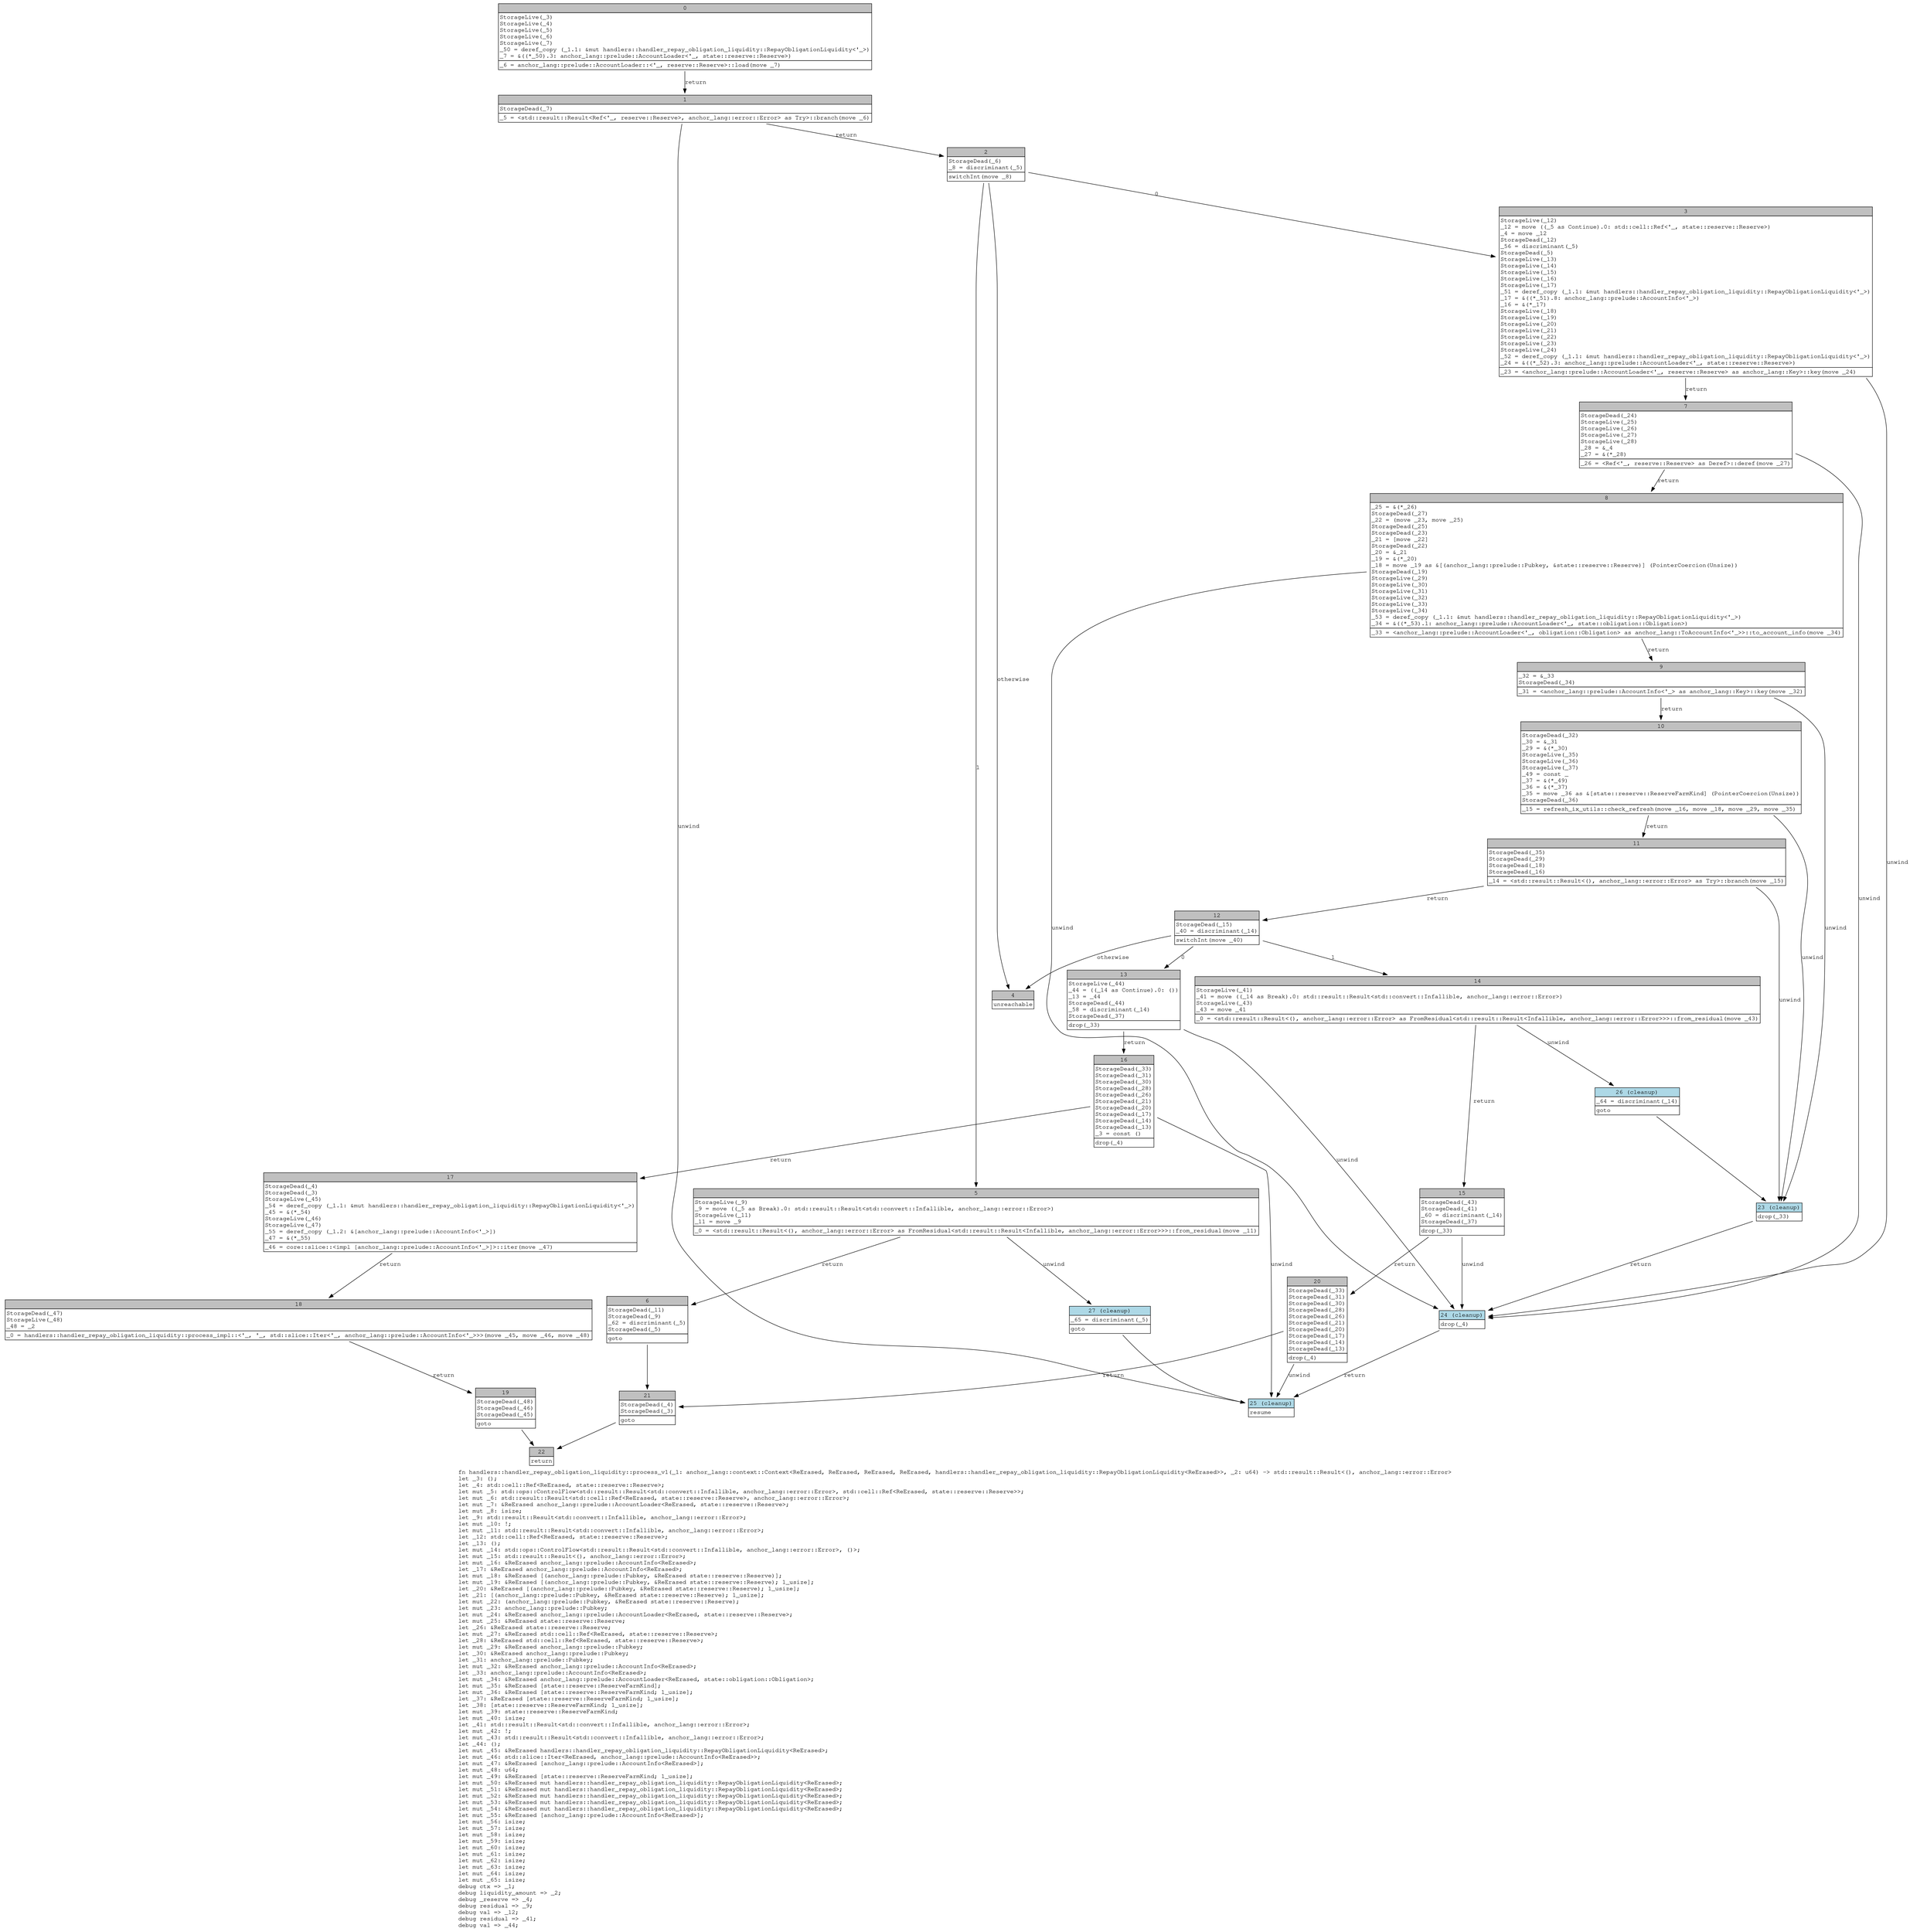 digraph Mir_0_608 {
    graph [fontname="Courier, monospace"];
    node [fontname="Courier, monospace"];
    edge [fontname="Courier, monospace"];
    label=<fn handlers::handler_repay_obligation_liquidity::process_v1(_1: anchor_lang::context::Context&lt;ReErased, ReErased, ReErased, ReErased, handlers::handler_repay_obligation_liquidity::RepayObligationLiquidity&lt;ReErased&gt;&gt;, _2: u64) -&gt; std::result::Result&lt;(), anchor_lang::error::Error&gt;<br align="left"/>let _3: ();<br align="left"/>let _4: std::cell::Ref&lt;ReErased, state::reserve::Reserve&gt;;<br align="left"/>let mut _5: std::ops::ControlFlow&lt;std::result::Result&lt;std::convert::Infallible, anchor_lang::error::Error&gt;, std::cell::Ref&lt;ReErased, state::reserve::Reserve&gt;&gt;;<br align="left"/>let mut _6: std::result::Result&lt;std::cell::Ref&lt;ReErased, state::reserve::Reserve&gt;, anchor_lang::error::Error&gt;;<br align="left"/>let mut _7: &amp;ReErased anchor_lang::prelude::AccountLoader&lt;ReErased, state::reserve::Reserve&gt;;<br align="left"/>let mut _8: isize;<br align="left"/>let _9: std::result::Result&lt;std::convert::Infallible, anchor_lang::error::Error&gt;;<br align="left"/>let mut _10: !;<br align="left"/>let mut _11: std::result::Result&lt;std::convert::Infallible, anchor_lang::error::Error&gt;;<br align="left"/>let _12: std::cell::Ref&lt;ReErased, state::reserve::Reserve&gt;;<br align="left"/>let _13: ();<br align="left"/>let mut _14: std::ops::ControlFlow&lt;std::result::Result&lt;std::convert::Infallible, anchor_lang::error::Error&gt;, ()&gt;;<br align="left"/>let mut _15: std::result::Result&lt;(), anchor_lang::error::Error&gt;;<br align="left"/>let mut _16: &amp;ReErased anchor_lang::prelude::AccountInfo&lt;ReErased&gt;;<br align="left"/>let _17: &amp;ReErased anchor_lang::prelude::AccountInfo&lt;ReErased&gt;;<br align="left"/>let mut _18: &amp;ReErased [(anchor_lang::prelude::Pubkey, &amp;ReErased state::reserve::Reserve)];<br align="left"/>let mut _19: &amp;ReErased [(anchor_lang::prelude::Pubkey, &amp;ReErased state::reserve::Reserve); 1_usize];<br align="left"/>let _20: &amp;ReErased [(anchor_lang::prelude::Pubkey, &amp;ReErased state::reserve::Reserve); 1_usize];<br align="left"/>let _21: [(anchor_lang::prelude::Pubkey, &amp;ReErased state::reserve::Reserve); 1_usize];<br align="left"/>let mut _22: (anchor_lang::prelude::Pubkey, &amp;ReErased state::reserve::Reserve);<br align="left"/>let mut _23: anchor_lang::prelude::Pubkey;<br align="left"/>let mut _24: &amp;ReErased anchor_lang::prelude::AccountLoader&lt;ReErased, state::reserve::Reserve&gt;;<br align="left"/>let mut _25: &amp;ReErased state::reserve::Reserve;<br align="left"/>let _26: &amp;ReErased state::reserve::Reserve;<br align="left"/>let mut _27: &amp;ReErased std::cell::Ref&lt;ReErased, state::reserve::Reserve&gt;;<br align="left"/>let _28: &amp;ReErased std::cell::Ref&lt;ReErased, state::reserve::Reserve&gt;;<br align="left"/>let mut _29: &amp;ReErased anchor_lang::prelude::Pubkey;<br align="left"/>let _30: &amp;ReErased anchor_lang::prelude::Pubkey;<br align="left"/>let _31: anchor_lang::prelude::Pubkey;<br align="left"/>let mut _32: &amp;ReErased anchor_lang::prelude::AccountInfo&lt;ReErased&gt;;<br align="left"/>let _33: anchor_lang::prelude::AccountInfo&lt;ReErased&gt;;<br align="left"/>let mut _34: &amp;ReErased anchor_lang::prelude::AccountLoader&lt;ReErased, state::obligation::Obligation&gt;;<br align="left"/>let mut _35: &amp;ReErased [state::reserve::ReserveFarmKind];<br align="left"/>let mut _36: &amp;ReErased [state::reserve::ReserveFarmKind; 1_usize];<br align="left"/>let _37: &amp;ReErased [state::reserve::ReserveFarmKind; 1_usize];<br align="left"/>let _38: [state::reserve::ReserveFarmKind; 1_usize];<br align="left"/>let mut _39: state::reserve::ReserveFarmKind;<br align="left"/>let mut _40: isize;<br align="left"/>let _41: std::result::Result&lt;std::convert::Infallible, anchor_lang::error::Error&gt;;<br align="left"/>let mut _42: !;<br align="left"/>let mut _43: std::result::Result&lt;std::convert::Infallible, anchor_lang::error::Error&gt;;<br align="left"/>let _44: ();<br align="left"/>let mut _45: &amp;ReErased handlers::handler_repay_obligation_liquidity::RepayObligationLiquidity&lt;ReErased&gt;;<br align="left"/>let mut _46: std::slice::Iter&lt;ReErased, anchor_lang::prelude::AccountInfo&lt;ReErased&gt;&gt;;<br align="left"/>let mut _47: &amp;ReErased [anchor_lang::prelude::AccountInfo&lt;ReErased&gt;];<br align="left"/>let mut _48: u64;<br align="left"/>let mut _49: &amp;ReErased [state::reserve::ReserveFarmKind; 1_usize];<br align="left"/>let mut _50: &amp;ReErased mut handlers::handler_repay_obligation_liquidity::RepayObligationLiquidity&lt;ReErased&gt;;<br align="left"/>let mut _51: &amp;ReErased mut handlers::handler_repay_obligation_liquidity::RepayObligationLiquidity&lt;ReErased&gt;;<br align="left"/>let mut _52: &amp;ReErased mut handlers::handler_repay_obligation_liquidity::RepayObligationLiquidity&lt;ReErased&gt;;<br align="left"/>let mut _53: &amp;ReErased mut handlers::handler_repay_obligation_liquidity::RepayObligationLiquidity&lt;ReErased&gt;;<br align="left"/>let mut _54: &amp;ReErased mut handlers::handler_repay_obligation_liquidity::RepayObligationLiquidity&lt;ReErased&gt;;<br align="left"/>let mut _55: &amp;ReErased [anchor_lang::prelude::AccountInfo&lt;ReErased&gt;];<br align="left"/>let mut _56: isize;<br align="left"/>let mut _57: isize;<br align="left"/>let mut _58: isize;<br align="left"/>let mut _59: isize;<br align="left"/>let mut _60: isize;<br align="left"/>let mut _61: isize;<br align="left"/>let mut _62: isize;<br align="left"/>let mut _63: isize;<br align="left"/>let mut _64: isize;<br align="left"/>let mut _65: isize;<br align="left"/>debug ctx =&gt; _1;<br align="left"/>debug liquidity_amount =&gt; _2;<br align="left"/>debug _reserve =&gt; _4;<br align="left"/>debug residual =&gt; _9;<br align="left"/>debug val =&gt; _12;<br align="left"/>debug residual =&gt; _41;<br align="left"/>debug val =&gt; _44;<br align="left"/>>;
    bb0__0_608 [shape="none", label=<<table border="0" cellborder="1" cellspacing="0"><tr><td bgcolor="gray" align="center" colspan="1">0</td></tr><tr><td align="left" balign="left">StorageLive(_3)<br/>StorageLive(_4)<br/>StorageLive(_5)<br/>StorageLive(_6)<br/>StorageLive(_7)<br/>_50 = deref_copy (_1.1: &amp;mut handlers::handler_repay_obligation_liquidity::RepayObligationLiquidity&lt;'_&gt;)<br/>_7 = &amp;((*_50).3: anchor_lang::prelude::AccountLoader&lt;'_, state::reserve::Reserve&gt;)<br/></td></tr><tr><td align="left">_6 = anchor_lang::prelude::AccountLoader::&lt;'_, reserve::Reserve&gt;::load(move _7)</td></tr></table>>];
    bb1__0_608 [shape="none", label=<<table border="0" cellborder="1" cellspacing="0"><tr><td bgcolor="gray" align="center" colspan="1">1</td></tr><tr><td align="left" balign="left">StorageDead(_7)<br/></td></tr><tr><td align="left">_5 = &lt;std::result::Result&lt;Ref&lt;'_, reserve::Reserve&gt;, anchor_lang::error::Error&gt; as Try&gt;::branch(move _6)</td></tr></table>>];
    bb2__0_608 [shape="none", label=<<table border="0" cellborder="1" cellspacing="0"><tr><td bgcolor="gray" align="center" colspan="1">2</td></tr><tr><td align="left" balign="left">StorageDead(_6)<br/>_8 = discriminant(_5)<br/></td></tr><tr><td align="left">switchInt(move _8)</td></tr></table>>];
    bb3__0_608 [shape="none", label=<<table border="0" cellborder="1" cellspacing="0"><tr><td bgcolor="gray" align="center" colspan="1">3</td></tr><tr><td align="left" balign="left">StorageLive(_12)<br/>_12 = move ((_5 as Continue).0: std::cell::Ref&lt;'_, state::reserve::Reserve&gt;)<br/>_4 = move _12<br/>StorageDead(_12)<br/>_56 = discriminant(_5)<br/>StorageDead(_5)<br/>StorageLive(_13)<br/>StorageLive(_14)<br/>StorageLive(_15)<br/>StorageLive(_16)<br/>StorageLive(_17)<br/>_51 = deref_copy (_1.1: &amp;mut handlers::handler_repay_obligation_liquidity::RepayObligationLiquidity&lt;'_&gt;)<br/>_17 = &amp;((*_51).8: anchor_lang::prelude::AccountInfo&lt;'_&gt;)<br/>_16 = &amp;(*_17)<br/>StorageLive(_18)<br/>StorageLive(_19)<br/>StorageLive(_20)<br/>StorageLive(_21)<br/>StorageLive(_22)<br/>StorageLive(_23)<br/>StorageLive(_24)<br/>_52 = deref_copy (_1.1: &amp;mut handlers::handler_repay_obligation_liquidity::RepayObligationLiquidity&lt;'_&gt;)<br/>_24 = &amp;((*_52).3: anchor_lang::prelude::AccountLoader&lt;'_, state::reserve::Reserve&gt;)<br/></td></tr><tr><td align="left">_23 = &lt;anchor_lang::prelude::AccountLoader&lt;'_, reserve::Reserve&gt; as anchor_lang::Key&gt;::key(move _24)</td></tr></table>>];
    bb4__0_608 [shape="none", label=<<table border="0" cellborder="1" cellspacing="0"><tr><td bgcolor="gray" align="center" colspan="1">4</td></tr><tr><td align="left">unreachable</td></tr></table>>];
    bb5__0_608 [shape="none", label=<<table border="0" cellborder="1" cellspacing="0"><tr><td bgcolor="gray" align="center" colspan="1">5</td></tr><tr><td align="left" balign="left">StorageLive(_9)<br/>_9 = move ((_5 as Break).0: std::result::Result&lt;std::convert::Infallible, anchor_lang::error::Error&gt;)<br/>StorageLive(_11)<br/>_11 = move _9<br/></td></tr><tr><td align="left">_0 = &lt;std::result::Result&lt;(), anchor_lang::error::Error&gt; as FromResidual&lt;std::result::Result&lt;Infallible, anchor_lang::error::Error&gt;&gt;&gt;::from_residual(move _11)</td></tr></table>>];
    bb6__0_608 [shape="none", label=<<table border="0" cellborder="1" cellspacing="0"><tr><td bgcolor="gray" align="center" colspan="1">6</td></tr><tr><td align="left" balign="left">StorageDead(_11)<br/>StorageDead(_9)<br/>_62 = discriminant(_5)<br/>StorageDead(_5)<br/></td></tr><tr><td align="left">goto</td></tr></table>>];
    bb7__0_608 [shape="none", label=<<table border="0" cellborder="1" cellspacing="0"><tr><td bgcolor="gray" align="center" colspan="1">7</td></tr><tr><td align="left" balign="left">StorageDead(_24)<br/>StorageLive(_25)<br/>StorageLive(_26)<br/>StorageLive(_27)<br/>StorageLive(_28)<br/>_28 = &amp;_4<br/>_27 = &amp;(*_28)<br/></td></tr><tr><td align="left">_26 = &lt;Ref&lt;'_, reserve::Reserve&gt; as Deref&gt;::deref(move _27)</td></tr></table>>];
    bb8__0_608 [shape="none", label=<<table border="0" cellborder="1" cellspacing="0"><tr><td bgcolor="gray" align="center" colspan="1">8</td></tr><tr><td align="left" balign="left">_25 = &amp;(*_26)<br/>StorageDead(_27)<br/>_22 = (move _23, move _25)<br/>StorageDead(_25)<br/>StorageDead(_23)<br/>_21 = [move _22]<br/>StorageDead(_22)<br/>_20 = &amp;_21<br/>_19 = &amp;(*_20)<br/>_18 = move _19 as &amp;[(anchor_lang::prelude::Pubkey, &amp;state::reserve::Reserve)] (PointerCoercion(Unsize))<br/>StorageDead(_19)<br/>StorageLive(_29)<br/>StorageLive(_30)<br/>StorageLive(_31)<br/>StorageLive(_32)<br/>StorageLive(_33)<br/>StorageLive(_34)<br/>_53 = deref_copy (_1.1: &amp;mut handlers::handler_repay_obligation_liquidity::RepayObligationLiquidity&lt;'_&gt;)<br/>_34 = &amp;((*_53).1: anchor_lang::prelude::AccountLoader&lt;'_, state::obligation::Obligation&gt;)<br/></td></tr><tr><td align="left">_33 = &lt;anchor_lang::prelude::AccountLoader&lt;'_, obligation::Obligation&gt; as anchor_lang::ToAccountInfo&lt;'_&gt;&gt;::to_account_info(move _34)</td></tr></table>>];
    bb9__0_608 [shape="none", label=<<table border="0" cellborder="1" cellspacing="0"><tr><td bgcolor="gray" align="center" colspan="1">9</td></tr><tr><td align="left" balign="left">_32 = &amp;_33<br/>StorageDead(_34)<br/></td></tr><tr><td align="left">_31 = &lt;anchor_lang::prelude::AccountInfo&lt;'_&gt; as anchor_lang::Key&gt;::key(move _32)</td></tr></table>>];
    bb10__0_608 [shape="none", label=<<table border="0" cellborder="1" cellspacing="0"><tr><td bgcolor="gray" align="center" colspan="1">10</td></tr><tr><td align="left" balign="left">StorageDead(_32)<br/>_30 = &amp;_31<br/>_29 = &amp;(*_30)<br/>StorageLive(_35)<br/>StorageLive(_36)<br/>StorageLive(_37)<br/>_49 = const _<br/>_37 = &amp;(*_49)<br/>_36 = &amp;(*_37)<br/>_35 = move _36 as &amp;[state::reserve::ReserveFarmKind] (PointerCoercion(Unsize))<br/>StorageDead(_36)<br/></td></tr><tr><td align="left">_15 = refresh_ix_utils::check_refresh(move _16, move _18, move _29, move _35)</td></tr></table>>];
    bb11__0_608 [shape="none", label=<<table border="0" cellborder="1" cellspacing="0"><tr><td bgcolor="gray" align="center" colspan="1">11</td></tr><tr><td align="left" balign="left">StorageDead(_35)<br/>StorageDead(_29)<br/>StorageDead(_18)<br/>StorageDead(_16)<br/></td></tr><tr><td align="left">_14 = &lt;std::result::Result&lt;(), anchor_lang::error::Error&gt; as Try&gt;::branch(move _15)</td></tr></table>>];
    bb12__0_608 [shape="none", label=<<table border="0" cellborder="1" cellspacing="0"><tr><td bgcolor="gray" align="center" colspan="1">12</td></tr><tr><td align="left" balign="left">StorageDead(_15)<br/>_40 = discriminant(_14)<br/></td></tr><tr><td align="left">switchInt(move _40)</td></tr></table>>];
    bb13__0_608 [shape="none", label=<<table border="0" cellborder="1" cellspacing="0"><tr><td bgcolor="gray" align="center" colspan="1">13</td></tr><tr><td align="left" balign="left">StorageLive(_44)<br/>_44 = ((_14 as Continue).0: ())<br/>_13 = _44<br/>StorageDead(_44)<br/>_58 = discriminant(_14)<br/>StorageDead(_37)<br/></td></tr><tr><td align="left">drop(_33)</td></tr></table>>];
    bb14__0_608 [shape="none", label=<<table border="0" cellborder="1" cellspacing="0"><tr><td bgcolor="gray" align="center" colspan="1">14</td></tr><tr><td align="left" balign="left">StorageLive(_41)<br/>_41 = move ((_14 as Break).0: std::result::Result&lt;std::convert::Infallible, anchor_lang::error::Error&gt;)<br/>StorageLive(_43)<br/>_43 = move _41<br/></td></tr><tr><td align="left">_0 = &lt;std::result::Result&lt;(), anchor_lang::error::Error&gt; as FromResidual&lt;std::result::Result&lt;Infallible, anchor_lang::error::Error&gt;&gt;&gt;::from_residual(move _43)</td></tr></table>>];
    bb15__0_608 [shape="none", label=<<table border="0" cellborder="1" cellspacing="0"><tr><td bgcolor="gray" align="center" colspan="1">15</td></tr><tr><td align="left" balign="left">StorageDead(_43)<br/>StorageDead(_41)<br/>_60 = discriminant(_14)<br/>StorageDead(_37)<br/></td></tr><tr><td align="left">drop(_33)</td></tr></table>>];
    bb16__0_608 [shape="none", label=<<table border="0" cellborder="1" cellspacing="0"><tr><td bgcolor="gray" align="center" colspan="1">16</td></tr><tr><td align="left" balign="left">StorageDead(_33)<br/>StorageDead(_31)<br/>StorageDead(_30)<br/>StorageDead(_28)<br/>StorageDead(_26)<br/>StorageDead(_21)<br/>StorageDead(_20)<br/>StorageDead(_17)<br/>StorageDead(_14)<br/>StorageDead(_13)<br/>_3 = const ()<br/></td></tr><tr><td align="left">drop(_4)</td></tr></table>>];
    bb17__0_608 [shape="none", label=<<table border="0" cellborder="1" cellspacing="0"><tr><td bgcolor="gray" align="center" colspan="1">17</td></tr><tr><td align="left" balign="left">StorageDead(_4)<br/>StorageDead(_3)<br/>StorageLive(_45)<br/>_54 = deref_copy (_1.1: &amp;mut handlers::handler_repay_obligation_liquidity::RepayObligationLiquidity&lt;'_&gt;)<br/>_45 = &amp;(*_54)<br/>StorageLive(_46)<br/>StorageLive(_47)<br/>_55 = deref_copy (_1.2: &amp;[anchor_lang::prelude::AccountInfo&lt;'_&gt;])<br/>_47 = &amp;(*_55)<br/></td></tr><tr><td align="left">_46 = core::slice::&lt;impl [anchor_lang::prelude::AccountInfo&lt;'_&gt;]&gt;::iter(move _47)</td></tr></table>>];
    bb18__0_608 [shape="none", label=<<table border="0" cellborder="1" cellspacing="0"><tr><td bgcolor="gray" align="center" colspan="1">18</td></tr><tr><td align="left" balign="left">StorageDead(_47)<br/>StorageLive(_48)<br/>_48 = _2<br/></td></tr><tr><td align="left">_0 = handlers::handler_repay_obligation_liquidity::process_impl::&lt;'_, '_, std::slice::Iter&lt;'_, anchor_lang::prelude::AccountInfo&lt;'_&gt;&gt;&gt;(move _45, move _46, move _48)</td></tr></table>>];
    bb19__0_608 [shape="none", label=<<table border="0" cellborder="1" cellspacing="0"><tr><td bgcolor="gray" align="center" colspan="1">19</td></tr><tr><td align="left" balign="left">StorageDead(_48)<br/>StorageDead(_46)<br/>StorageDead(_45)<br/></td></tr><tr><td align="left">goto</td></tr></table>>];
    bb20__0_608 [shape="none", label=<<table border="0" cellborder="1" cellspacing="0"><tr><td bgcolor="gray" align="center" colspan="1">20</td></tr><tr><td align="left" balign="left">StorageDead(_33)<br/>StorageDead(_31)<br/>StorageDead(_30)<br/>StorageDead(_28)<br/>StorageDead(_26)<br/>StorageDead(_21)<br/>StorageDead(_20)<br/>StorageDead(_17)<br/>StorageDead(_14)<br/>StorageDead(_13)<br/></td></tr><tr><td align="left">drop(_4)</td></tr></table>>];
    bb21__0_608 [shape="none", label=<<table border="0" cellborder="1" cellspacing="0"><tr><td bgcolor="gray" align="center" colspan="1">21</td></tr><tr><td align="left" balign="left">StorageDead(_4)<br/>StorageDead(_3)<br/></td></tr><tr><td align="left">goto</td></tr></table>>];
    bb22__0_608 [shape="none", label=<<table border="0" cellborder="1" cellspacing="0"><tr><td bgcolor="gray" align="center" colspan="1">22</td></tr><tr><td align="left">return</td></tr></table>>];
    bb23__0_608 [shape="none", label=<<table border="0" cellborder="1" cellspacing="0"><tr><td bgcolor="lightblue" align="center" colspan="1">23 (cleanup)</td></tr><tr><td align="left">drop(_33)</td></tr></table>>];
    bb24__0_608 [shape="none", label=<<table border="0" cellborder="1" cellspacing="0"><tr><td bgcolor="lightblue" align="center" colspan="1">24 (cleanup)</td></tr><tr><td align="left">drop(_4)</td></tr></table>>];
    bb25__0_608 [shape="none", label=<<table border="0" cellborder="1" cellspacing="0"><tr><td bgcolor="lightblue" align="center" colspan="1">25 (cleanup)</td></tr><tr><td align="left">resume</td></tr></table>>];
    bb26__0_608 [shape="none", label=<<table border="0" cellborder="1" cellspacing="0"><tr><td bgcolor="lightblue" align="center" colspan="1">26 (cleanup)</td></tr><tr><td align="left" balign="left">_64 = discriminant(_14)<br/></td></tr><tr><td align="left">goto</td></tr></table>>];
    bb27__0_608 [shape="none", label=<<table border="0" cellborder="1" cellspacing="0"><tr><td bgcolor="lightblue" align="center" colspan="1">27 (cleanup)</td></tr><tr><td align="left" balign="left">_65 = discriminant(_5)<br/></td></tr><tr><td align="left">goto</td></tr></table>>];
    bb0__0_608 -> bb1__0_608 [label="return"];
    bb1__0_608 -> bb2__0_608 [label="return"];
    bb1__0_608 -> bb25__0_608 [label="unwind"];
    bb2__0_608 -> bb3__0_608 [label="0"];
    bb2__0_608 -> bb5__0_608 [label="1"];
    bb2__0_608 -> bb4__0_608 [label="otherwise"];
    bb3__0_608 -> bb7__0_608 [label="return"];
    bb3__0_608 -> bb24__0_608 [label="unwind"];
    bb5__0_608 -> bb6__0_608 [label="return"];
    bb5__0_608 -> bb27__0_608 [label="unwind"];
    bb6__0_608 -> bb21__0_608 [label=""];
    bb7__0_608 -> bb8__0_608 [label="return"];
    bb7__0_608 -> bb24__0_608 [label="unwind"];
    bb8__0_608 -> bb9__0_608 [label="return"];
    bb8__0_608 -> bb24__0_608 [label="unwind"];
    bb9__0_608 -> bb10__0_608 [label="return"];
    bb9__0_608 -> bb23__0_608 [label="unwind"];
    bb10__0_608 -> bb11__0_608 [label="return"];
    bb10__0_608 -> bb23__0_608 [label="unwind"];
    bb11__0_608 -> bb12__0_608 [label="return"];
    bb11__0_608 -> bb23__0_608 [label="unwind"];
    bb12__0_608 -> bb13__0_608 [label="0"];
    bb12__0_608 -> bb14__0_608 [label="1"];
    bb12__0_608 -> bb4__0_608 [label="otherwise"];
    bb13__0_608 -> bb16__0_608 [label="return"];
    bb13__0_608 -> bb24__0_608 [label="unwind"];
    bb14__0_608 -> bb15__0_608 [label="return"];
    bb14__0_608 -> bb26__0_608 [label="unwind"];
    bb15__0_608 -> bb20__0_608 [label="return"];
    bb15__0_608 -> bb24__0_608 [label="unwind"];
    bb16__0_608 -> bb17__0_608 [label="return"];
    bb16__0_608 -> bb25__0_608 [label="unwind"];
    bb17__0_608 -> bb18__0_608 [label="return"];
    bb18__0_608 -> bb19__0_608 [label="return"];
    bb19__0_608 -> bb22__0_608 [label=""];
    bb20__0_608 -> bb21__0_608 [label="return"];
    bb20__0_608 -> bb25__0_608 [label="unwind"];
    bb21__0_608 -> bb22__0_608 [label=""];
    bb23__0_608 -> bb24__0_608 [label="return"];
    bb24__0_608 -> bb25__0_608 [label="return"];
    bb26__0_608 -> bb23__0_608 [label=""];
    bb27__0_608 -> bb25__0_608 [label=""];
}
